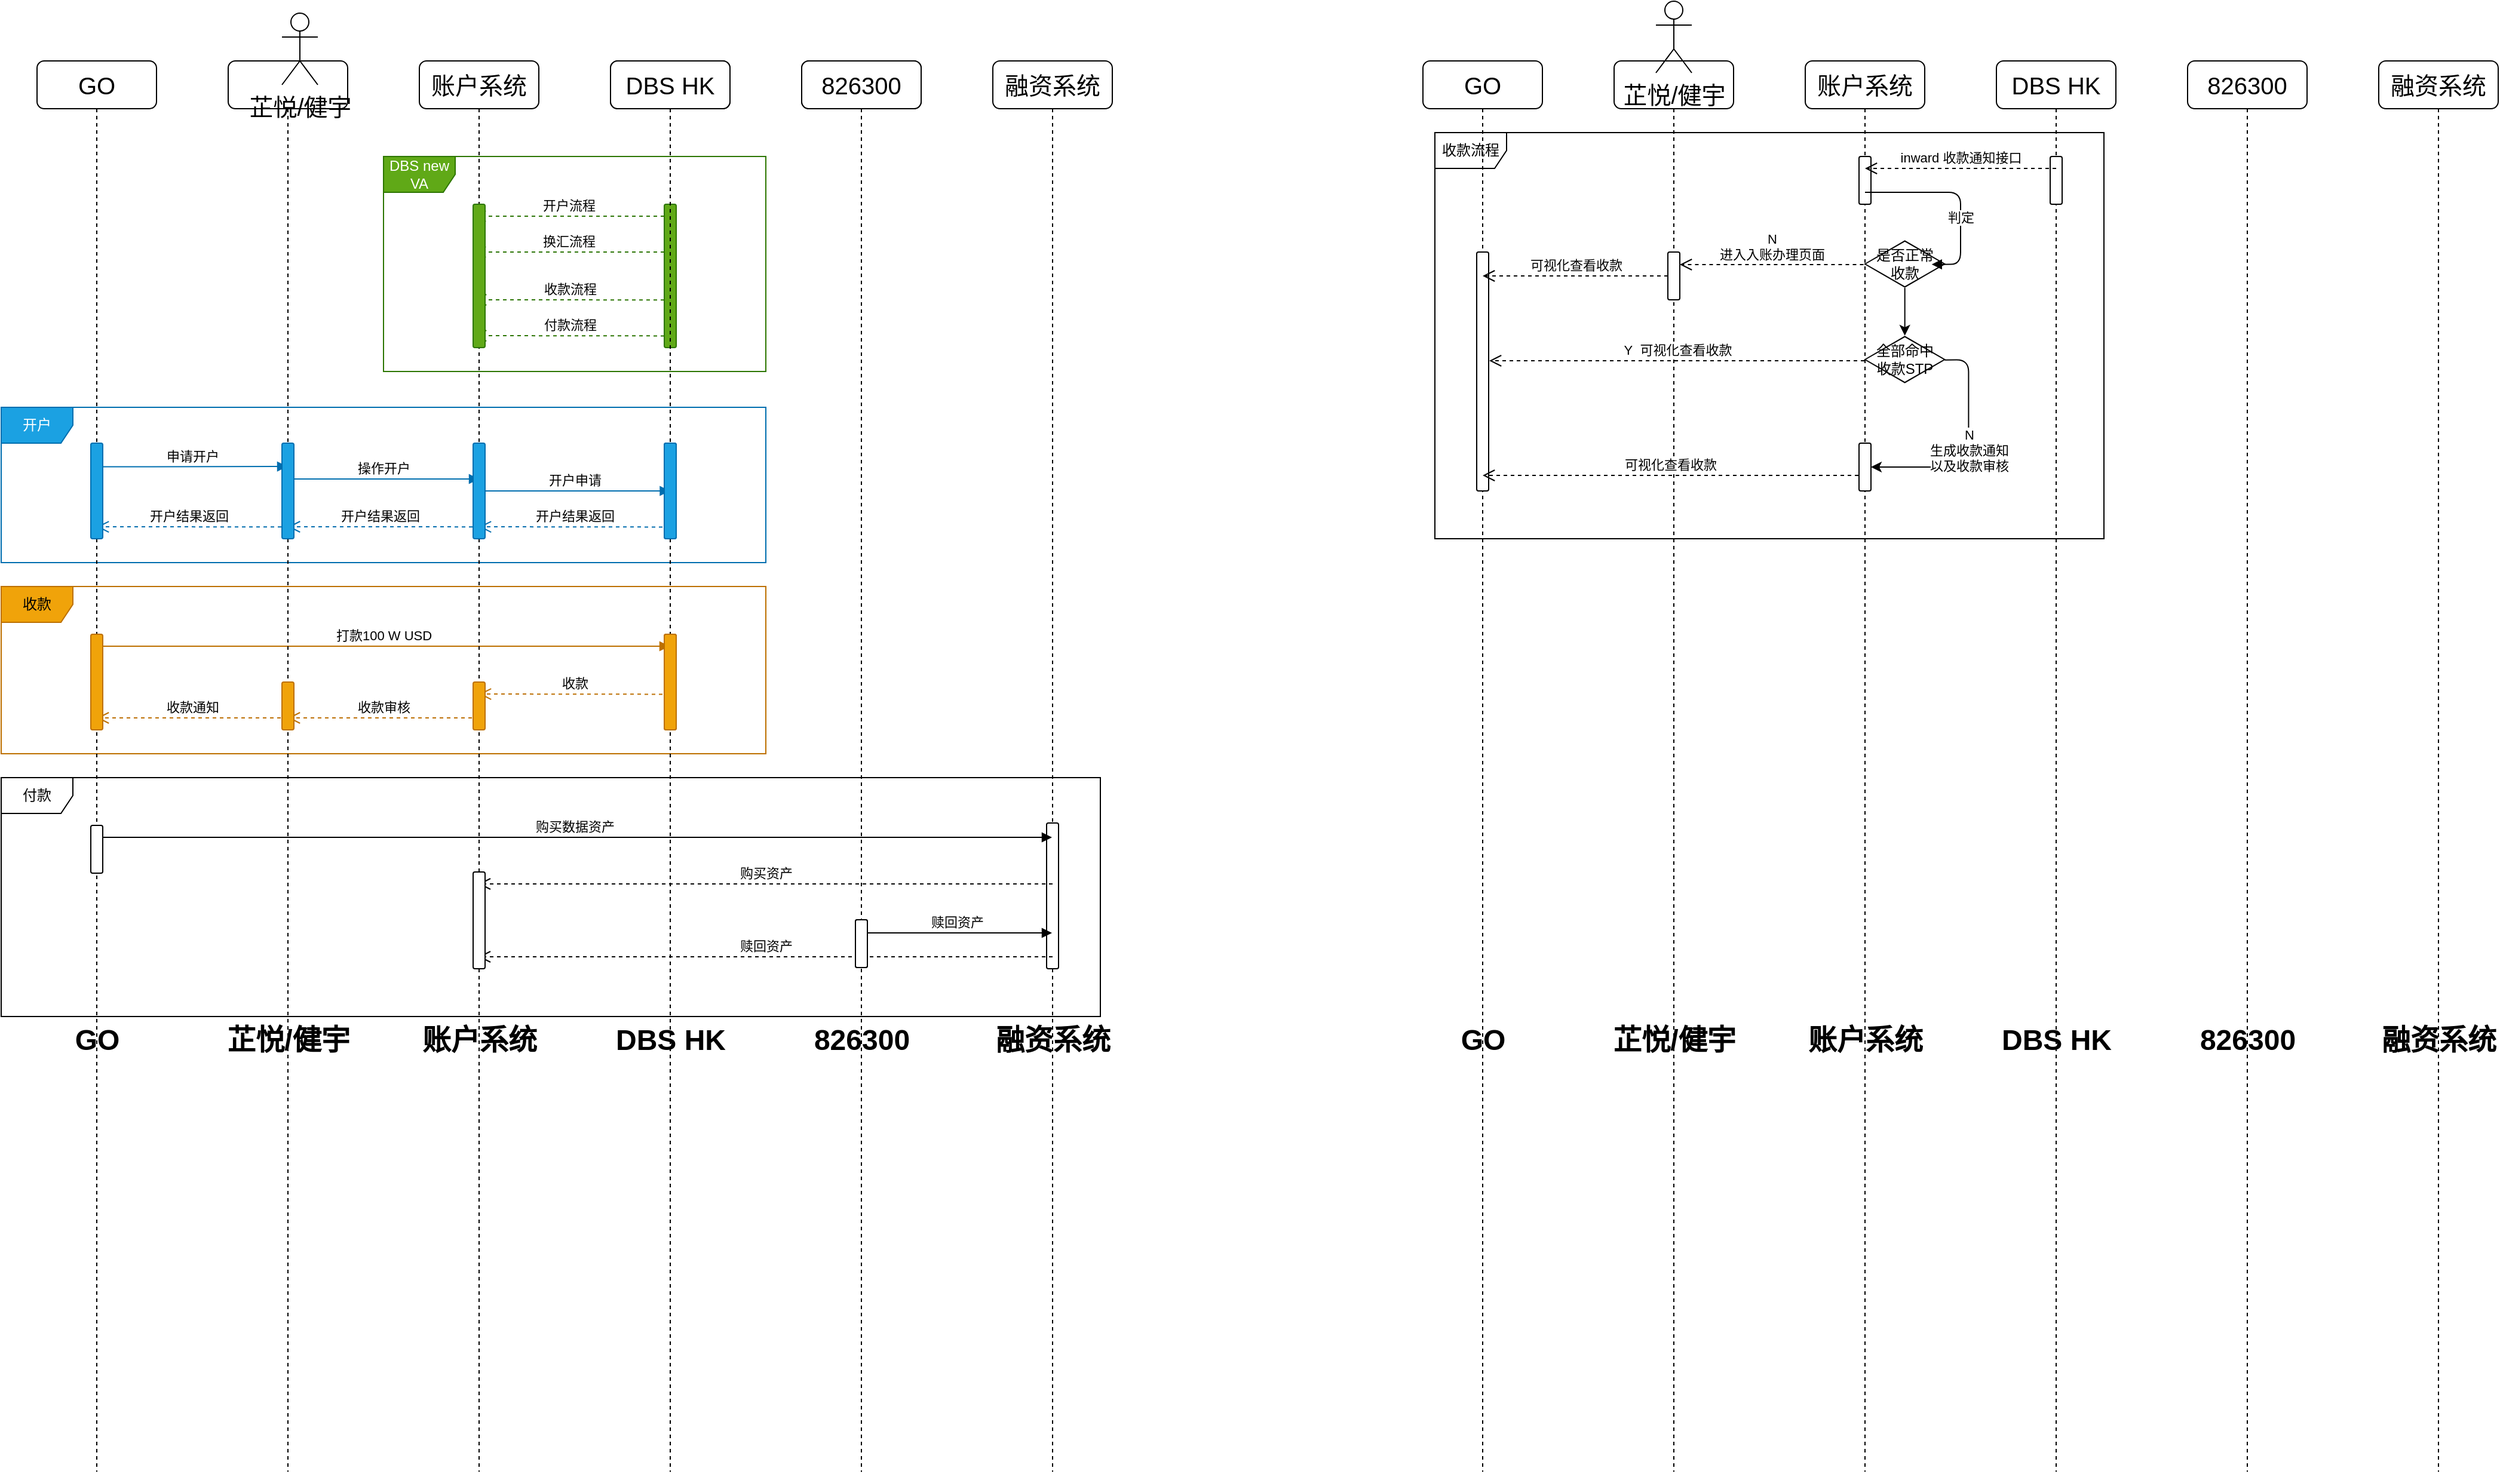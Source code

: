 <mxfile version="21.3.2" type="github">
  <diagram name="Page-1" id="2YBvvXClWsGukQMizWep">
    <mxGraphModel dx="1195" dy="673" grid="1" gridSize="10" guides="1" tooltips="1" connect="1" arrows="1" fold="1" page="1" pageScale="1" pageWidth="850" pageHeight="1100" math="0" shadow="0">
      <root>
        <mxCell id="0" />
        <mxCell id="1" parent="0" />
        <mxCell id="XJ6F1k_8K6ic9RC7Fvcj-152" value="收款流程" style="shape=umlFrame;whiteSpace=wrap;html=1;pointerEvents=0;rounded=1;" vertex="1" parent="1">
          <mxGeometry x="1280" y="140" width="560" height="340" as="geometry" />
        </mxCell>
        <mxCell id="iCU8PE95by6Qg0S7l5G6-96" value="826300" style="shape=umlLifeline;perimeter=lifelinePerimeter;whiteSpace=wrap;html=1;container=1;dropTarget=0;collapsible=0;recursiveResize=0;outlineConnect=0;portConstraint=eastwest;newEdgeStyle={&quot;edgeStyle&quot;:&quot;elbowEdgeStyle&quot;,&quot;elbow&quot;:&quot;vertical&quot;,&quot;curved&quot;:0,&quot;rounded&quot;:0};fontSize=20;rounded=1;" parent="1" vertex="1">
          <mxGeometry x="750" y="80" width="100" height="1181.1" as="geometry" />
        </mxCell>
        <mxCell id="iCU8PE95by6Qg0S7l5G6-97" value="" style="html=1;points=[];perimeter=orthogonalPerimeter;outlineConnect=0;targetShapes=umlLifeline;portConstraint=eastwest;newEdgeStyle={&quot;edgeStyle&quot;:&quot;elbowEdgeStyle&quot;,&quot;elbow&quot;:&quot;vertical&quot;,&quot;curved&quot;:0,&quot;rounded&quot;:0};rounded=1;" parent="iCU8PE95by6Qg0S7l5G6-96" vertex="1">
          <mxGeometry x="45" y="719" width="10" height="40" as="geometry" />
        </mxCell>
        <mxCell id="iCU8PE95by6Qg0S7l5G6-9" value="DBS new VA" style="shape=umlFrame;whiteSpace=wrap;html=1;pointerEvents=0;fillColor=#60a917;strokeColor=#2D7600;fontColor=#ffffff;rounded=1;" parent="1" vertex="1">
          <mxGeometry x="400" y="160" width="320" height="180" as="geometry" />
        </mxCell>
        <mxCell id="iCU8PE95by6Qg0S7l5G6-10" value="" style="html=1;points=[];perimeter=orthogonalPerimeter;outlineConnect=0;targetShapes=umlLifeline;portConstraint=eastwest;newEdgeStyle={&quot;edgeStyle&quot;:&quot;elbowEdgeStyle&quot;,&quot;elbow&quot;:&quot;vertical&quot;,&quot;curved&quot;:0,&quot;rounded&quot;:0};fillColor=#60a917;strokeColor=#2D7600;fontColor=#ffffff;rounded=1;" parent="1" vertex="1">
          <mxGeometry x="635" y="200" width="10" height="120" as="geometry" />
        </mxCell>
        <mxCell id="iCU8PE95by6Qg0S7l5G6-12" value="开户流程" style="html=1;verticalAlign=bottom;endArrow=open;dashed=1;endSize=8;edgeStyle=elbowEdgeStyle;elbow=vertical;curved=0;rounded=1;fillColor=#60a917;strokeColor=#2D7600;" parent="1" edge="1">
          <mxGeometry x="0.003" relative="1" as="geometry">
            <mxPoint x="635.0" y="210.005" as="sourcePoint" />
            <mxPoint x="475.5" y="210.1" as="targetPoint" />
            <mxPoint as="offset" />
          </mxGeometry>
        </mxCell>
        <mxCell id="iCU8PE95by6Qg0S7l5G6-13" value="收款流程" style="html=1;verticalAlign=bottom;endArrow=open;dashed=1;endSize=8;edgeStyle=elbowEdgeStyle;elbow=vertical;curved=0;rounded=1;fillColor=#60a917;strokeColor=#2D7600;" parent="1" edge="1">
          <mxGeometry x="-0.002" relative="1" as="geometry">
            <mxPoint x="635" y="280.1" as="sourcePoint" />
            <mxPoint x="476" y="280.1" as="targetPoint" />
            <mxPoint as="offset" />
          </mxGeometry>
        </mxCell>
        <mxCell id="iCU8PE95by6Qg0S7l5G6-14" value="付款流程" style="html=1;verticalAlign=bottom;endArrow=open;dashed=1;endSize=8;edgeStyle=elbowEdgeStyle;elbow=vertical;curved=0;rounded=1;fillColor=#60a917;strokeColor=#2D7600;" parent="1" edge="1">
          <mxGeometry x="-0.002" relative="1" as="geometry">
            <mxPoint x="635" y="310.2" as="sourcePoint" />
            <mxPoint x="476" y="310.2" as="targetPoint" />
            <mxPoint as="offset" />
          </mxGeometry>
        </mxCell>
        <mxCell id="iCU8PE95by6Qg0S7l5G6-16" value="换汇流程" style="html=1;verticalAlign=bottom;endArrow=open;dashed=1;endSize=8;edgeStyle=elbowEdgeStyle;elbow=vertical;curved=0;rounded=1;fillColor=#60a917;strokeColor=#2D7600;" parent="1" edge="1">
          <mxGeometry x="0.001" relative="1" as="geometry">
            <mxPoint x="635.0" y="240.005" as="sourcePoint" />
            <mxPoint x="475.5" y="240.1" as="targetPoint" />
            <mxPoint as="offset" />
          </mxGeometry>
        </mxCell>
        <mxCell id="iCU8PE95by6Qg0S7l5G6-22" value="申请开户" style="html=1;verticalAlign=bottom;endArrow=block;edgeStyle=elbowEdgeStyle;elbow=vertical;curved=0;rounded=1;fillColor=#1ba1e2;strokeColor=#006EAF;" parent="1" edge="1">
          <mxGeometry x="0.002" width="80" relative="1" as="geometry">
            <mxPoint x="160" y="419.81" as="sourcePoint" />
            <mxPoint x="319.5" y="419.556" as="targetPoint" />
            <mxPoint as="offset" />
          </mxGeometry>
        </mxCell>
        <mxCell id="iCU8PE95by6Qg0S7l5G6-23" value="操作开户" style="html=1;verticalAlign=bottom;endArrow=block;edgeStyle=elbowEdgeStyle;elbow=vertical;curved=0;rounded=1;fillColor=#1ba1e2;strokeColor=#006EAF;" parent="1" edge="1">
          <mxGeometry width="80" relative="1" as="geometry">
            <mxPoint x="320" y="430" as="sourcePoint" />
            <mxPoint x="480" y="430" as="targetPoint" />
          </mxGeometry>
        </mxCell>
        <mxCell id="iCU8PE95by6Qg0S7l5G6-26" value="开户申请" style="html=1;verticalAlign=bottom;endArrow=block;edgeStyle=elbowEdgeStyle;elbow=vertical;curved=0;rounded=1;fillColor=#1ba1e2;strokeColor=#006EAF;" parent="1" edge="1">
          <mxGeometry width="80" relative="1" as="geometry">
            <mxPoint x="480.25" y="440" as="sourcePoint" />
            <mxPoint x="639.75" y="440" as="targetPoint" />
          </mxGeometry>
        </mxCell>
        <mxCell id="iCU8PE95by6Qg0S7l5G6-27" value="开户结果返回" style="html=1;verticalAlign=bottom;endArrow=open;dashed=1;endSize=8;edgeStyle=elbowEdgeStyle;elbow=vertical;curved=0;rounded=1;fillColor=#1ba1e2;strokeColor=#006EAF;" parent="1" edge="1">
          <mxGeometry x="0.001" relative="1" as="geometry">
            <mxPoint x="639.5" y="470.222" as="sourcePoint" />
            <mxPoint x="480" y="470" as="targetPoint" />
            <mxPoint as="offset" />
          </mxGeometry>
        </mxCell>
        <mxCell id="iCU8PE95by6Qg0S7l5G6-28" value="开户结果返回" style="html=1;verticalAlign=bottom;endArrow=open;dashed=1;endSize=8;edgeStyle=elbowEdgeStyle;elbow=vertical;curved=0;rounded=1;fillColor=#1ba1e2;strokeColor=#006EAF;" parent="1" edge="1">
          <mxGeometry x="-0.001" relative="1" as="geometry">
            <mxPoint x="474.5" y="470.07" as="sourcePoint" />
            <mxPoint x="320.035" y="470.186" as="targetPoint" />
            <mxPoint as="offset" />
          </mxGeometry>
        </mxCell>
        <mxCell id="iCU8PE95by6Qg0S7l5G6-29" value="开户结果返回" style="html=1;verticalAlign=bottom;endArrow=open;dashed=1;endSize=8;edgeStyle=elbowEdgeStyle;elbow=vertical;curved=0;rounded=1;fillColor=#1ba1e2;strokeColor=#006EAF;" parent="1" edge="1">
          <mxGeometry x="-0.001" relative="1" as="geometry">
            <mxPoint x="314.5" y="470.12" as="sourcePoint" />
            <mxPoint x="160" y="470.05" as="targetPoint" />
            <mxPoint as="offset" />
          </mxGeometry>
        </mxCell>
        <mxCell id="iCU8PE95by6Qg0S7l5G6-37" value="GO" style="text;strokeColor=none;fillColor=none;html=1;fontSize=24;fontStyle=1;verticalAlign=middle;align=center;rounded=1;" parent="1" vertex="1">
          <mxGeometry x="110" y="880" width="100" height="40" as="geometry" />
        </mxCell>
        <mxCell id="iCU8PE95by6Qg0S7l5G6-38" value="芷悦/健宇" style="text;strokeColor=none;fillColor=none;html=1;fontSize=24;fontStyle=1;verticalAlign=middle;align=center;rounded=1;" parent="1" vertex="1">
          <mxGeometry x="270" y="880" width="100" height="40" as="geometry" />
        </mxCell>
        <mxCell id="iCU8PE95by6Qg0S7l5G6-39" value="账户系统" style="text;strokeColor=none;fillColor=none;html=1;fontSize=24;fontStyle=1;verticalAlign=middle;align=center;rounded=1;" parent="1" vertex="1">
          <mxGeometry x="430" y="880" width="100" height="40" as="geometry" />
        </mxCell>
        <mxCell id="iCU8PE95by6Qg0S7l5G6-40" value="DBS HK" style="text;strokeColor=none;fillColor=none;html=1;fontSize=24;fontStyle=1;verticalAlign=middle;align=center;rounded=1;" parent="1" vertex="1">
          <mxGeometry x="590" y="880" width="100" height="40" as="geometry" />
        </mxCell>
        <mxCell id="iCU8PE95by6Qg0S7l5G6-41" value="826300" style="text;strokeColor=none;fillColor=none;html=1;fontSize=24;fontStyle=1;verticalAlign=middle;align=center;rounded=1;" parent="1" vertex="1">
          <mxGeometry x="750" y="880" width="100" height="40" as="geometry" />
        </mxCell>
        <mxCell id="iCU8PE95by6Qg0S7l5G6-48" value="打款100 W USD" style="html=1;verticalAlign=bottom;endArrow=block;edgeStyle=elbowEdgeStyle;elbow=vertical;curved=0;rounded=1;fillColor=#f0a30a;strokeColor=#BD7000;" parent="1" edge="1">
          <mxGeometry width="80" relative="1" as="geometry">
            <mxPoint x="160" y="570" as="sourcePoint" />
            <mxPoint x="639.5" y="570.222" as="targetPoint" />
          </mxGeometry>
        </mxCell>
        <mxCell id="iCU8PE95by6Qg0S7l5G6-50" value="收款" style="html=1;verticalAlign=bottom;endArrow=open;dashed=1;endSize=8;edgeStyle=elbowEdgeStyle;elbow=vertical;curved=0;rounded=1;fillColor=#f0a30a;strokeColor=#BD7000;" parent="1" edge="1">
          <mxGeometry relative="1" as="geometry">
            <mxPoint x="639.5" y="610.222" as="sourcePoint" />
            <mxPoint x="480" y="610" as="targetPoint" />
          </mxGeometry>
        </mxCell>
        <mxCell id="iCU8PE95by6Qg0S7l5G6-52" value="收款审核" style="html=1;verticalAlign=bottom;endArrow=open;dashed=1;endSize=8;edgeStyle=elbowEdgeStyle;elbow=vertical;curved=0;rounded=1;fillColor=#f0a30a;strokeColor=#BD7000;" parent="1" edge="1">
          <mxGeometry relative="1" as="geometry">
            <mxPoint x="480" y="630" as="sourcePoint" />
            <mxPoint x="320" y="630" as="targetPoint" />
          </mxGeometry>
        </mxCell>
        <mxCell id="iCU8PE95by6Qg0S7l5G6-53" value="收款通知" style="html=1;verticalAlign=bottom;endArrow=open;dashed=1;endSize=8;edgeStyle=elbowEdgeStyle;elbow=vertical;curved=0;rounded=1;fillColor=#f0a30a;strokeColor=#BD7000;" parent="1" edge="1">
          <mxGeometry relative="1" as="geometry">
            <mxPoint x="320" y="630" as="sourcePoint" />
            <mxPoint x="160" y="630" as="targetPoint" />
          </mxGeometry>
        </mxCell>
        <mxCell id="iCU8PE95by6Qg0S7l5G6-57" value="融资系统" style="shape=umlLifeline;perimeter=lifelinePerimeter;whiteSpace=wrap;html=1;container=1;dropTarget=0;collapsible=0;recursiveResize=0;outlineConnect=0;portConstraint=eastwest;newEdgeStyle={&quot;edgeStyle&quot;:&quot;elbowEdgeStyle&quot;,&quot;elbow&quot;:&quot;vertical&quot;,&quot;curved&quot;:0,&quot;rounded&quot;:0};fontSize=20;rounded=1;" parent="1" vertex="1">
          <mxGeometry x="910" y="80" width="100" height="1181.1" as="geometry" />
        </mxCell>
        <mxCell id="iCU8PE95by6Qg0S7l5G6-59" value="" style="html=1;points=[];perimeter=orthogonalPerimeter;outlineConnect=0;targetShapes=umlLifeline;portConstraint=eastwest;newEdgeStyle={&quot;edgeStyle&quot;:&quot;elbowEdgeStyle&quot;,&quot;elbow&quot;:&quot;vertical&quot;,&quot;curved&quot;:0,&quot;rounded&quot;:0};rounded=1;" parent="iCU8PE95by6Qg0S7l5G6-57" vertex="1">
          <mxGeometry x="45" y="638" width="10" height="122" as="geometry" />
        </mxCell>
        <mxCell id="iCU8PE95by6Qg0S7l5G6-58" value="融资系统" style="text;strokeColor=none;fillColor=none;html=1;fontSize=24;fontStyle=1;verticalAlign=middle;align=center;rounded=1;" parent="1" vertex="1">
          <mxGeometry x="910" y="880" width="100" height="40" as="geometry" />
        </mxCell>
        <mxCell id="iCU8PE95by6Qg0S7l5G6-60" value="购买资产" style="html=1;verticalAlign=bottom;endArrow=open;dashed=1;endSize=8;edgeStyle=elbowEdgeStyle;elbow=vertical;curved=0;rounded=1;" parent="1" edge="1">
          <mxGeometry relative="1" as="geometry">
            <mxPoint x="960" y="769" as="sourcePoint" />
            <mxPoint x="479.389" y="769.222" as="targetPoint" />
          </mxGeometry>
        </mxCell>
        <mxCell id="iCU8PE95by6Qg0S7l5G6-64" value="购买数据资产" style="html=1;verticalAlign=bottom;endArrow=block;edgeStyle=elbowEdgeStyle;elbow=vertical;curved=0;rounded=1;" parent="1" edge="1">
          <mxGeometry width="80" relative="1" as="geometry">
            <mxPoint x="160" y="730" as="sourcePoint" />
            <mxPoint x="959.5" y="730.222" as="targetPoint" />
          </mxGeometry>
        </mxCell>
        <mxCell id="iCU8PE95by6Qg0S7l5G6-67" value="赎回资产" style="html=1;verticalAlign=bottom;endArrow=block;edgeStyle=elbowEdgeStyle;elbow=vertical;curved=0;rounded=1;" parent="1" edge="1">
          <mxGeometry width="80" relative="1" as="geometry">
            <mxPoint x="800" y="810" as="sourcePoint" />
            <mxPoint x="959.5" y="810.222" as="targetPoint" />
          </mxGeometry>
        </mxCell>
        <mxCell id="iCU8PE95by6Qg0S7l5G6-70" value="赎回资产" style="html=1;verticalAlign=bottom;endArrow=open;dashed=1;endSize=8;edgeStyle=elbowEdgeStyle;elbow=vertical;curved=0;rounded=1;" parent="1" edge="1">
          <mxGeometry relative="1" as="geometry">
            <mxPoint x="960" y="830" as="sourcePoint" />
            <mxPoint x="479.389" y="830.222" as="targetPoint" />
          </mxGeometry>
        </mxCell>
        <mxCell id="iCU8PE95by6Qg0S7l5G6-71" value="开户" style="shape=umlFrame;whiteSpace=wrap;html=1;pointerEvents=0;fillColor=#1ba1e2;strokeColor=#006EAF;fontColor=#ffffff;rounded=1;" parent="1" vertex="1">
          <mxGeometry x="80" y="370" width="640" height="130" as="geometry" />
        </mxCell>
        <mxCell id="iCU8PE95by6Qg0S7l5G6-73" value="收款" style="shape=umlFrame;whiteSpace=wrap;html=1;pointerEvents=0;fillColor=#f0a30a;strokeColor=#BD7000;fontColor=#000000;rounded=1;" parent="1" vertex="1">
          <mxGeometry x="80" y="520" width="640" height="140" as="geometry" />
        </mxCell>
        <mxCell id="iCU8PE95by6Qg0S7l5G6-74" value="付款" style="shape=umlFrame;whiteSpace=wrap;html=1;pointerEvents=0;rounded=1;" parent="1" vertex="1">
          <mxGeometry x="80" y="680" width="920" height="200" as="geometry" />
        </mxCell>
        <mxCell id="iCU8PE95by6Qg0S7l5G6-79" value="GO" style="shape=umlLifeline;perimeter=lifelinePerimeter;whiteSpace=wrap;html=1;container=1;dropTarget=0;collapsible=0;recursiveResize=0;outlineConnect=0;portConstraint=eastwest;newEdgeStyle={&quot;edgeStyle&quot;:&quot;elbowEdgeStyle&quot;,&quot;elbow&quot;:&quot;vertical&quot;,&quot;curved&quot;:0,&quot;rounded&quot;:0};fontSize=20;rounded=1;" parent="1" vertex="1">
          <mxGeometry x="110" y="80" width="100" height="1181.1" as="geometry" />
        </mxCell>
        <mxCell id="iCU8PE95by6Qg0S7l5G6-80" value="" style="html=1;points=[];perimeter=orthogonalPerimeter;outlineConnect=0;targetShapes=umlLifeline;portConstraint=eastwest;newEdgeStyle={&quot;edgeStyle&quot;:&quot;elbowEdgeStyle&quot;,&quot;elbow&quot;:&quot;vertical&quot;,&quot;curved&quot;:0,&quot;rounded&quot;:0};fillColor=#1ba1e2;fontColor=#ffffff;strokeColor=#006EAF;rounded=1;" parent="iCU8PE95by6Qg0S7l5G6-79" vertex="1">
          <mxGeometry x="45" y="320" width="10" height="80" as="geometry" />
        </mxCell>
        <mxCell id="iCU8PE95by6Qg0S7l5G6-81" value="" style="html=1;points=[];perimeter=orthogonalPerimeter;outlineConnect=0;targetShapes=umlLifeline;portConstraint=eastwest;newEdgeStyle={&quot;edgeStyle&quot;:&quot;elbowEdgeStyle&quot;,&quot;elbow&quot;:&quot;vertical&quot;,&quot;curved&quot;:0,&quot;rounded&quot;:0};fillColor=#f0a30a;fontColor=#000000;strokeColor=#BD7000;rounded=1;" parent="iCU8PE95by6Qg0S7l5G6-79" vertex="1">
          <mxGeometry x="45" y="480" width="10" height="80" as="geometry" />
        </mxCell>
        <mxCell id="iCU8PE95by6Qg0S7l5G6-82" value="" style="html=1;points=[];perimeter=orthogonalPerimeter;outlineConnect=0;targetShapes=umlLifeline;portConstraint=eastwest;newEdgeStyle={&quot;edgeStyle&quot;:&quot;elbowEdgeStyle&quot;,&quot;elbow&quot;:&quot;vertical&quot;,&quot;curved&quot;:0,&quot;rounded&quot;:0};rounded=1;" parent="iCU8PE95by6Qg0S7l5G6-79" vertex="1">
          <mxGeometry x="45" y="640" width="10" height="40" as="geometry" />
        </mxCell>
        <mxCell id="iCU8PE95by6Qg0S7l5G6-83" value="" style="shape=umlLifeline;perimeter=lifelinePerimeter;whiteSpace=wrap;html=1;container=1;dropTarget=0;collapsible=0;recursiveResize=0;outlineConnect=0;portConstraint=eastwest;newEdgeStyle={&quot;edgeStyle&quot;:&quot;elbowEdgeStyle&quot;,&quot;elbow&quot;:&quot;vertical&quot;,&quot;curved&quot;:0,&quot;rounded&quot;:0};fontSize=20;rounded=1;" parent="1" vertex="1">
          <mxGeometry x="270" y="80" width="100" height="1181.1" as="geometry" />
        </mxCell>
        <mxCell id="iCU8PE95by6Qg0S7l5G6-84" value="" style="html=1;points=[];perimeter=orthogonalPerimeter;outlineConnect=0;targetShapes=umlLifeline;portConstraint=eastwest;newEdgeStyle={&quot;edgeStyle&quot;:&quot;elbowEdgeStyle&quot;,&quot;elbow&quot;:&quot;vertical&quot;,&quot;curved&quot;:0,&quot;rounded&quot;:0};fillColor=#1ba1e2;fontColor=#ffffff;strokeColor=#006EAF;rounded=1;" parent="iCU8PE95by6Qg0S7l5G6-83" vertex="1">
          <mxGeometry x="45" y="320" width="10" height="80" as="geometry" />
        </mxCell>
        <mxCell id="iCU8PE95by6Qg0S7l5G6-85" value="" style="html=1;points=[];perimeter=orthogonalPerimeter;outlineConnect=0;targetShapes=umlLifeline;portConstraint=eastwest;newEdgeStyle={&quot;edgeStyle&quot;:&quot;elbowEdgeStyle&quot;,&quot;elbow&quot;:&quot;vertical&quot;,&quot;curved&quot;:0,&quot;rounded&quot;:0};fillColor=#f0a30a;fontColor=#000000;strokeColor=#BD7000;rounded=1;" parent="iCU8PE95by6Qg0S7l5G6-83" vertex="1">
          <mxGeometry x="45" y="520" width="10" height="40" as="geometry" />
        </mxCell>
        <mxCell id="iCU8PE95by6Qg0S7l5G6-86" value="账户系统" style="shape=umlLifeline;perimeter=lifelinePerimeter;whiteSpace=wrap;html=1;container=1;dropTarget=0;collapsible=0;recursiveResize=0;outlineConnect=0;portConstraint=eastwest;newEdgeStyle={&quot;edgeStyle&quot;:&quot;elbowEdgeStyle&quot;,&quot;elbow&quot;:&quot;vertical&quot;,&quot;curved&quot;:0,&quot;rounded&quot;:0};fontSize=20;rounded=1;" parent="1" vertex="1">
          <mxGeometry x="430" y="80" width="100" height="1181.1" as="geometry" />
        </mxCell>
        <mxCell id="iCU8PE95by6Qg0S7l5G6-87" value="" style="html=1;points=[];perimeter=orthogonalPerimeter;outlineConnect=0;targetShapes=umlLifeline;portConstraint=eastwest;newEdgeStyle={&quot;edgeStyle&quot;:&quot;elbowEdgeStyle&quot;,&quot;elbow&quot;:&quot;vertical&quot;,&quot;curved&quot;:0,&quot;rounded&quot;:0};fillColor=#60a917;strokeColor=#2D7600;fontColor=#ffffff;rounded=1;" parent="iCU8PE95by6Qg0S7l5G6-86" vertex="1">
          <mxGeometry x="45" y="120" width="10" height="120" as="geometry" />
        </mxCell>
        <mxCell id="iCU8PE95by6Qg0S7l5G6-88" value="" style="html=1;points=[];perimeter=orthogonalPerimeter;outlineConnect=0;targetShapes=umlLifeline;portConstraint=eastwest;newEdgeStyle={&quot;edgeStyle&quot;:&quot;elbowEdgeStyle&quot;,&quot;elbow&quot;:&quot;vertical&quot;,&quot;curved&quot;:0,&quot;rounded&quot;:0};fillColor=#1ba1e2;fontColor=#ffffff;strokeColor=#006EAF;rounded=1;" parent="iCU8PE95by6Qg0S7l5G6-86" vertex="1">
          <mxGeometry x="45" y="320" width="10" height="80" as="geometry" />
        </mxCell>
        <mxCell id="iCU8PE95by6Qg0S7l5G6-89" value="" style="html=1;points=[];perimeter=orthogonalPerimeter;outlineConnect=0;targetShapes=umlLifeline;portConstraint=eastwest;newEdgeStyle={&quot;edgeStyle&quot;:&quot;elbowEdgeStyle&quot;,&quot;elbow&quot;:&quot;vertical&quot;,&quot;curved&quot;:0,&quot;rounded&quot;:0};fillColor=#f0a30a;fontColor=#000000;strokeColor=#BD7000;rounded=1;" parent="iCU8PE95by6Qg0S7l5G6-86" vertex="1">
          <mxGeometry x="45" y="520" width="10" height="40" as="geometry" />
        </mxCell>
        <mxCell id="iCU8PE95by6Qg0S7l5G6-90" value="" style="html=1;points=[];perimeter=orthogonalPerimeter;outlineConnect=0;targetShapes=umlLifeline;portConstraint=eastwest;newEdgeStyle={&quot;edgeStyle&quot;:&quot;elbowEdgeStyle&quot;,&quot;elbow&quot;:&quot;vertical&quot;,&quot;curved&quot;:0,&quot;rounded&quot;:0};rounded=1;" parent="iCU8PE95by6Qg0S7l5G6-86" vertex="1">
          <mxGeometry x="45" y="679" width="10" height="81" as="geometry" />
        </mxCell>
        <mxCell id="iCU8PE95by6Qg0S7l5G6-91" value="DBS HK" style="shape=umlLifeline;perimeter=lifelinePerimeter;whiteSpace=wrap;html=1;container=1;dropTarget=0;collapsible=0;recursiveResize=0;outlineConnect=0;portConstraint=eastwest;newEdgeStyle={&quot;edgeStyle&quot;:&quot;elbowEdgeStyle&quot;,&quot;elbow&quot;:&quot;vertical&quot;,&quot;curved&quot;:0,&quot;rounded&quot;:0};fontSize=20;rounded=1;" parent="1" vertex="1">
          <mxGeometry x="590" y="80" width="100" height="1181.1" as="geometry" />
        </mxCell>
        <mxCell id="iCU8PE95by6Qg0S7l5G6-92" value="" style="html=1;points=[];perimeter=orthogonalPerimeter;outlineConnect=0;targetShapes=umlLifeline;portConstraint=eastwest;newEdgeStyle={&quot;edgeStyle&quot;:&quot;elbowEdgeStyle&quot;,&quot;elbow&quot;:&quot;vertical&quot;,&quot;curved&quot;:0,&quot;rounded&quot;:0};fillColor=#1ba1e2;fontColor=#ffffff;strokeColor=#006EAF;rounded=1;" parent="iCU8PE95by6Qg0S7l5G6-91" vertex="1">
          <mxGeometry x="45" y="320" width="10" height="80" as="geometry" />
        </mxCell>
        <mxCell id="iCU8PE95by6Qg0S7l5G6-93" value="" style="html=1;points=[];perimeter=orthogonalPerimeter;outlineConnect=0;targetShapes=umlLifeline;portConstraint=eastwest;newEdgeStyle={&quot;edgeStyle&quot;:&quot;elbowEdgeStyle&quot;,&quot;elbow&quot;:&quot;vertical&quot;,&quot;curved&quot;:0,&quot;rounded&quot;:0};fillColor=#f0a30a;fontColor=#000000;strokeColor=#BD7000;rounded=1;" parent="iCU8PE95by6Qg0S7l5G6-91" vertex="1">
          <mxGeometry x="45" y="480" width="10" height="80" as="geometry" />
        </mxCell>
        <mxCell id="iCU8PE95by6Qg0S7l5G6-94" value="826300" style="shape=umlLifeline;perimeter=lifelinePerimeter;whiteSpace=wrap;html=1;container=1;dropTarget=0;collapsible=0;recursiveResize=0;outlineConnect=0;portConstraint=eastwest;newEdgeStyle={&quot;edgeStyle&quot;:&quot;elbowEdgeStyle&quot;,&quot;elbow&quot;:&quot;vertical&quot;,&quot;curved&quot;:0,&quot;rounded&quot;:0};fontSize=20;rounded=1;" parent="1" vertex="1">
          <mxGeometry x="750" y="80" width="100" height="1181.1" as="geometry" />
        </mxCell>
        <mxCell id="iCU8PE95by6Qg0S7l5G6-95" value="" style="html=1;points=[];perimeter=orthogonalPerimeter;outlineConnect=0;targetShapes=umlLifeline;portConstraint=eastwest;newEdgeStyle={&quot;edgeStyle&quot;:&quot;elbowEdgeStyle&quot;,&quot;elbow&quot;:&quot;vertical&quot;,&quot;curved&quot;:0,&quot;rounded&quot;:0};rounded=1;" parent="iCU8PE95by6Qg0S7l5G6-94" vertex="1">
          <mxGeometry x="45" y="719" width="10" height="40" as="geometry" />
        </mxCell>
        <mxCell id="iCU8PE95by6Qg0S7l5G6-98" value="DBS HK" style="shape=umlLifeline;perimeter=lifelinePerimeter;whiteSpace=wrap;html=1;container=1;dropTarget=0;collapsible=0;recursiveResize=0;outlineConnect=0;portConstraint=eastwest;newEdgeStyle={&quot;edgeStyle&quot;:&quot;elbowEdgeStyle&quot;,&quot;elbow&quot;:&quot;vertical&quot;,&quot;curved&quot;:0,&quot;rounded&quot;:0};fontSize=20;rounded=1;" parent="1" vertex="1">
          <mxGeometry x="590" y="80" width="100" height="1181.1" as="geometry" />
        </mxCell>
        <mxCell id="iCU8PE95by6Qg0S7l5G6-99" value="" style="html=1;points=[];perimeter=orthogonalPerimeter;outlineConnect=0;targetShapes=umlLifeline;portConstraint=eastwest;newEdgeStyle={&quot;edgeStyle&quot;:&quot;elbowEdgeStyle&quot;,&quot;elbow&quot;:&quot;vertical&quot;,&quot;curved&quot;:0,&quot;rounded&quot;:0};fillColor=#1ba1e2;fontColor=#ffffff;strokeColor=#006EAF;rounded=1;" parent="iCU8PE95by6Qg0S7l5G6-98" vertex="1">
          <mxGeometry x="45" y="320" width="10" height="80" as="geometry" />
        </mxCell>
        <mxCell id="iCU8PE95by6Qg0S7l5G6-100" value="" style="html=1;points=[];perimeter=orthogonalPerimeter;outlineConnect=0;targetShapes=umlLifeline;portConstraint=eastwest;newEdgeStyle={&quot;edgeStyle&quot;:&quot;elbowEdgeStyle&quot;,&quot;elbow&quot;:&quot;vertical&quot;,&quot;curved&quot;:0,&quot;rounded&quot;:0};fillColor=#f0a30a;fontColor=#000000;strokeColor=#BD7000;rounded=1;" parent="iCU8PE95by6Qg0S7l5G6-98" vertex="1">
          <mxGeometry x="45" y="480" width="10" height="80" as="geometry" />
        </mxCell>
        <mxCell id="XJ6F1k_8K6ic9RC7Fvcj-105" value="融资系统" style="shape=umlLifeline;perimeter=lifelinePerimeter;whiteSpace=wrap;html=1;container=1;dropTarget=0;collapsible=0;recursiveResize=0;outlineConnect=0;portConstraint=eastwest;newEdgeStyle={&quot;edgeStyle&quot;:&quot;elbowEdgeStyle&quot;,&quot;elbow&quot;:&quot;vertical&quot;,&quot;curved&quot;:0,&quot;rounded&quot;:0};fontSize=20;rounded=1;" vertex="1" parent="1">
          <mxGeometry x="2070" y="80" width="100" height="1181.1" as="geometry" />
        </mxCell>
        <mxCell id="XJ6F1k_8K6ic9RC7Fvcj-107" value="GO" style="shape=umlLifeline;perimeter=lifelinePerimeter;whiteSpace=wrap;html=1;container=1;dropTarget=0;collapsible=0;recursiveResize=0;outlineConnect=0;portConstraint=eastwest;newEdgeStyle={&quot;edgeStyle&quot;:&quot;elbowEdgeStyle&quot;,&quot;elbow&quot;:&quot;vertical&quot;,&quot;curved&quot;:0,&quot;rounded&quot;:0};fontSize=20;rounded=1;" vertex="1" parent="1">
          <mxGeometry x="1270" y="80" width="100" height="1181.1" as="geometry" />
        </mxCell>
        <mxCell id="XJ6F1k_8K6ic9RC7Fvcj-145" value="" style="html=1;points=[];perimeter=orthogonalPerimeter;outlineConnect=0;targetShapes=umlLifeline;portConstraint=eastwest;newEdgeStyle={&quot;edgeStyle&quot;:&quot;elbowEdgeStyle&quot;,&quot;elbow&quot;:&quot;vertical&quot;,&quot;curved&quot;:0,&quot;rounded&quot;:0};rounded=1;" vertex="1" parent="XJ6F1k_8K6ic9RC7Fvcj-107">
          <mxGeometry x="45" y="160" width="10" height="200" as="geometry" />
        </mxCell>
        <mxCell id="XJ6F1k_8K6ic9RC7Fvcj-111" value="" style="shape=umlLifeline;perimeter=lifelinePerimeter;whiteSpace=wrap;html=1;container=1;dropTarget=0;collapsible=0;recursiveResize=0;outlineConnect=0;portConstraint=eastwest;newEdgeStyle={&quot;edgeStyle&quot;:&quot;elbowEdgeStyle&quot;,&quot;elbow&quot;:&quot;vertical&quot;,&quot;curved&quot;:0,&quot;rounded&quot;:0};fontSize=20;rounded=1;" vertex="1" parent="1">
          <mxGeometry x="1430" y="80" width="100" height="1181.1" as="geometry" />
        </mxCell>
        <mxCell id="XJ6F1k_8K6ic9RC7Fvcj-143" value="" style="html=1;points=[];perimeter=orthogonalPerimeter;outlineConnect=0;targetShapes=umlLifeline;portConstraint=eastwest;newEdgeStyle={&quot;edgeStyle&quot;:&quot;elbowEdgeStyle&quot;,&quot;elbow&quot;:&quot;vertical&quot;,&quot;curved&quot;:0,&quot;rounded&quot;:0};rounded=1;" vertex="1" parent="XJ6F1k_8K6ic9RC7Fvcj-111">
          <mxGeometry x="45" y="160" width="10" height="40" as="geometry" />
        </mxCell>
        <mxCell id="XJ6F1k_8K6ic9RC7Fvcj-114" value="账户系统" style="shape=umlLifeline;perimeter=lifelinePerimeter;whiteSpace=wrap;html=1;container=1;dropTarget=0;collapsible=0;recursiveResize=0;outlineConnect=0;portConstraint=eastwest;newEdgeStyle={&quot;edgeStyle&quot;:&quot;elbowEdgeStyle&quot;,&quot;elbow&quot;:&quot;vertical&quot;,&quot;curved&quot;:0,&quot;rounded&quot;:0};fontSize=20;rounded=1;" vertex="1" parent="1">
          <mxGeometry x="1590" y="80" width="100" height="1181.1" as="geometry" />
        </mxCell>
        <mxCell id="XJ6F1k_8K6ic9RC7Fvcj-132" value="" style="html=1;points=[];perimeter=orthogonalPerimeter;outlineConnect=0;targetShapes=umlLifeline;portConstraint=eastwest;newEdgeStyle={&quot;edgeStyle&quot;:&quot;elbowEdgeStyle&quot;,&quot;elbow&quot;:&quot;vertical&quot;,&quot;curved&quot;:0,&quot;rounded&quot;:0};rounded=1;" vertex="1" parent="XJ6F1k_8K6ic9RC7Fvcj-114">
          <mxGeometry x="45" y="80" width="10" height="40" as="geometry" />
        </mxCell>
        <mxCell id="XJ6F1k_8K6ic9RC7Fvcj-138" value="" style="html=1;points=[];perimeter=orthogonalPerimeter;outlineConnect=0;targetShapes=umlLifeline;portConstraint=eastwest;newEdgeStyle={&quot;edgeStyle&quot;:&quot;elbowEdgeStyle&quot;,&quot;elbow&quot;:&quot;vertical&quot;,&quot;curved&quot;:0,&quot;rounded&quot;:0};rounded=1;" vertex="1" parent="XJ6F1k_8K6ic9RC7Fvcj-114">
          <mxGeometry x="45" y="320" width="10" height="40" as="geometry" />
        </mxCell>
        <mxCell id="XJ6F1k_8K6ic9RC7Fvcj-119" value="826300" style="shape=umlLifeline;perimeter=lifelinePerimeter;whiteSpace=wrap;html=1;container=1;dropTarget=0;collapsible=0;recursiveResize=0;outlineConnect=0;portConstraint=eastwest;newEdgeStyle={&quot;edgeStyle&quot;:&quot;elbowEdgeStyle&quot;,&quot;elbow&quot;:&quot;vertical&quot;,&quot;curved&quot;:0,&quot;rounded&quot;:0};fontSize=20;rounded=1;" vertex="1" parent="1">
          <mxGeometry x="1910" y="80" width="100" height="1181.1" as="geometry" />
        </mxCell>
        <mxCell id="XJ6F1k_8K6ic9RC7Fvcj-121" value="DBS HK" style="shape=umlLifeline;perimeter=lifelinePerimeter;whiteSpace=wrap;html=1;container=1;dropTarget=0;collapsible=0;recursiveResize=0;outlineConnect=0;portConstraint=eastwest;newEdgeStyle={&quot;edgeStyle&quot;:&quot;elbowEdgeStyle&quot;,&quot;elbow&quot;:&quot;vertical&quot;,&quot;curved&quot;:0,&quot;rounded&quot;:0};fontSize=20;rounded=1;" vertex="1" parent="1">
          <mxGeometry x="1750" y="80" width="100" height="1181.1" as="geometry" />
        </mxCell>
        <mxCell id="XJ6F1k_8K6ic9RC7Fvcj-131" value="" style="html=1;points=[];perimeter=orthogonalPerimeter;outlineConnect=0;targetShapes=umlLifeline;portConstraint=eastwest;newEdgeStyle={&quot;edgeStyle&quot;:&quot;elbowEdgeStyle&quot;,&quot;elbow&quot;:&quot;vertical&quot;,&quot;curved&quot;:0,&quot;rounded&quot;:0};rounded=1;" vertex="1" parent="XJ6F1k_8K6ic9RC7Fvcj-121">
          <mxGeometry x="45" y="80" width="10" height="40" as="geometry" />
        </mxCell>
        <mxCell id="XJ6F1k_8K6ic9RC7Fvcj-124" value="芷悦/健宇" style="shape=umlActor;verticalLabelPosition=bottom;verticalAlign=top;html=1;fontSize=20;rounded=1;" vertex="1" parent="1">
          <mxGeometry x="315" y="40" width="30" height="60" as="geometry" />
        </mxCell>
        <mxCell id="iCU8PE95by6Qg0S7l5G6-8" value="芷悦/健宇" style="shape=umlActor;verticalLabelPosition=bottom;verticalAlign=top;html=1;fontSize=20;rounded=1;" parent="1" vertex="1">
          <mxGeometry x="1465" y="30" width="30" height="60" as="geometry" />
        </mxCell>
        <mxCell id="XJ6F1k_8K6ic9RC7Fvcj-125" value="GO" style="text;strokeColor=none;fillColor=none;html=1;fontSize=24;fontStyle=1;verticalAlign=middle;align=center;rounded=1;" vertex="1" parent="1">
          <mxGeometry x="1270" y="880" width="100" height="40" as="geometry" />
        </mxCell>
        <mxCell id="XJ6F1k_8K6ic9RC7Fvcj-126" value="芷悦/健宇" style="text;strokeColor=none;fillColor=none;html=1;fontSize=24;fontStyle=1;verticalAlign=middle;align=center;rounded=1;" vertex="1" parent="1">
          <mxGeometry x="1430" y="880" width="100" height="40" as="geometry" />
        </mxCell>
        <mxCell id="XJ6F1k_8K6ic9RC7Fvcj-127" value="账户系统" style="text;strokeColor=none;fillColor=none;html=1;fontSize=24;fontStyle=1;verticalAlign=middle;align=center;rounded=1;" vertex="1" parent="1">
          <mxGeometry x="1590" y="880" width="100" height="40" as="geometry" />
        </mxCell>
        <mxCell id="XJ6F1k_8K6ic9RC7Fvcj-128" value="DBS HK" style="text;strokeColor=none;fillColor=none;html=1;fontSize=24;fontStyle=1;verticalAlign=middle;align=center;rounded=1;" vertex="1" parent="1">
          <mxGeometry x="1750" y="880" width="100" height="40" as="geometry" />
        </mxCell>
        <mxCell id="XJ6F1k_8K6ic9RC7Fvcj-129" value="826300" style="text;strokeColor=none;fillColor=none;html=1;fontSize=24;fontStyle=1;verticalAlign=middle;align=center;rounded=1;" vertex="1" parent="1">
          <mxGeometry x="1910" y="880" width="100" height="40" as="geometry" />
        </mxCell>
        <mxCell id="XJ6F1k_8K6ic9RC7Fvcj-130" value="融资系统" style="text;strokeColor=none;fillColor=none;html=1;fontSize=24;fontStyle=1;verticalAlign=middle;align=center;rounded=1;" vertex="1" parent="1">
          <mxGeometry x="2070" y="880" width="100" height="40" as="geometry" />
        </mxCell>
        <mxCell id="XJ6F1k_8K6ic9RC7Fvcj-133" value="inward 收款通知接口" style="html=1;verticalAlign=bottom;endArrow=open;dashed=1;endSize=8;edgeStyle=elbowEdgeStyle;elbow=vertical;curved=0;rounded=1;" edge="1" parent="1" target="XJ6F1k_8K6ic9RC7Fvcj-114">
          <mxGeometry relative="1" as="geometry">
            <mxPoint x="1800" y="170" as="sourcePoint" />
            <mxPoint x="1720" y="170" as="targetPoint" />
          </mxGeometry>
        </mxCell>
        <mxCell id="XJ6F1k_8K6ic9RC7Fvcj-149" value="" style="edgeStyle=orthogonalEdgeStyle;rounded=1;orthogonalLoop=1;jettySize=auto;html=1;" edge="1" parent="1" source="XJ6F1k_8K6ic9RC7Fvcj-140" target="XJ6F1k_8K6ic9RC7Fvcj-148">
          <mxGeometry relative="1" as="geometry" />
        </mxCell>
        <mxCell id="XJ6F1k_8K6ic9RC7Fvcj-140" value="是否正常&lt;br&gt;收款" style="html=1;whiteSpace=wrap;aspect=fixed;shape=isoRectangle;rounded=1;" vertex="1" parent="1">
          <mxGeometry x="1640.0" y="230" width="66.66" height="40" as="geometry" />
        </mxCell>
        <mxCell id="XJ6F1k_8K6ic9RC7Fvcj-141" value="判定" style="html=1;verticalAlign=bottom;endArrow=block;edgeStyle=orthogonalEdgeStyle;elbow=vertical;rounded=1;entryX=0.838;entryY=0.508;entryDx=0;entryDy=0;entryPerimeter=0;" edge="1" parent="1" target="XJ6F1k_8K6ic9RC7Fvcj-140">
          <mxGeometry x="0.338" width="80" relative="1" as="geometry">
            <mxPoint x="1640" y="190" as="sourcePoint" />
            <mxPoint x="1710" y="250" as="targetPoint" />
            <Array as="points">
              <mxPoint x="1720" y="190" />
              <mxPoint x="1720" y="250" />
            </Array>
            <mxPoint as="offset" />
          </mxGeometry>
        </mxCell>
        <mxCell id="XJ6F1k_8K6ic9RC7Fvcj-144" value="N&lt;br&gt;进入入账办理页面" style="html=1;verticalAlign=bottom;endArrow=open;dashed=1;endSize=8;edgeStyle=elbowEdgeStyle;elbow=vertical;curved=0;rounded=1;exitX=-0.019;exitY=0.514;exitDx=0;exitDy=0;exitPerimeter=0;" edge="1" parent="1" source="XJ6F1k_8K6ic9RC7Fvcj-140" target="XJ6F1k_8K6ic9RC7Fvcj-143">
          <mxGeometry relative="1" as="geometry">
            <mxPoint x="1570" y="250" as="sourcePoint" />
            <mxPoint x="1490" y="250" as="targetPoint" />
            <Array as="points" />
          </mxGeometry>
        </mxCell>
        <mxCell id="XJ6F1k_8K6ic9RC7Fvcj-146" value="可视化查看收款" style="html=1;verticalAlign=bottom;endArrow=open;dashed=1;endSize=8;edgeStyle=elbowEdgeStyle;elbow=vertical;curved=0;rounded=0;" edge="1" parent="1">
          <mxGeometry relative="1" as="geometry">
            <mxPoint x="1634.5" y="427" as="sourcePoint" />
            <mxPoint x="1320" y="427.238" as="targetPoint" />
            <Array as="points">
              <mxPoint x="1635" y="427" />
            </Array>
          </mxGeometry>
        </mxCell>
        <mxCell id="XJ6F1k_8K6ic9RC7Fvcj-147" value="可视化查看收款" style="html=1;verticalAlign=bottom;endArrow=open;dashed=1;endSize=8;edgeStyle=elbowEdgeStyle;elbow=vertical;curved=0;rounded=0;" edge="1" parent="1" source="XJ6F1k_8K6ic9RC7Fvcj-143">
          <mxGeometry relative="1" as="geometry">
            <mxPoint x="1470" y="260" as="sourcePoint" />
            <mxPoint x="1320" y="260" as="targetPoint" />
          </mxGeometry>
        </mxCell>
        <mxCell id="XJ6F1k_8K6ic9RC7Fvcj-150" value="&lt;span style=&quot;text-align: left;&quot;&gt;N&lt;/span&gt;&lt;br&gt;&lt;span style=&quot;color: rgb(0, 0, 0); font-family: Helvetica; font-size: 11px; font-style: normal; font-variant-ligatures: normal; font-variant-caps: normal; font-weight: 400; letter-spacing: normal; orphans: 2; text-align: left; text-indent: 0px; text-transform: none; widows: 2; word-spacing: 0px; -webkit-text-stroke-width: 0px; background-color: rgb(255, 255, 255); text-decoration-thickness: initial; text-decoration-style: initial; text-decoration-color: initial; float: none; display: inline !important;&quot;&gt;生成收款通知&lt;/span&gt;&lt;br style=&quot;border-color: var(--border-color); color: rgb(0, 0, 0); font-family: Helvetica; font-size: 11px; font-style: normal; font-variant-ligatures: normal; font-variant-caps: normal; font-weight: 400; letter-spacing: normal; orphans: 2; text-align: left; text-indent: 0px; text-transform: none; widows: 2; word-spacing: 0px; -webkit-text-stroke-width: 0px; text-decoration-thickness: initial; text-decoration-style: initial; text-decoration-color: initial;&quot;&gt;&lt;span style=&quot;color: rgb(0, 0, 0); font-family: Helvetica; font-size: 11px; font-style: normal; font-variant-ligatures: normal; font-variant-caps: normal; font-weight: 400; letter-spacing: normal; orphans: 2; text-align: left; text-indent: 0px; text-transform: none; widows: 2; word-spacing: 0px; -webkit-text-stroke-width: 0px; background-color: rgb(255, 255, 255); text-decoration-thickness: initial; text-decoration-style: initial; text-decoration-color: initial; float: none; display: inline !important;&quot;&gt;以及收款审核&lt;/span&gt;" style="edgeStyle=orthogonalEdgeStyle;rounded=1;orthogonalLoop=1;jettySize=auto;html=1;exitX=1;exitY=0.508;exitDx=0;exitDy=0;exitPerimeter=0;" edge="1" parent="1" source="XJ6F1k_8K6ic9RC7Fvcj-148" target="XJ6F1k_8K6ic9RC7Fvcj-138">
          <mxGeometry x="0.002" relative="1" as="geometry">
            <mxPoint as="offset" />
          </mxGeometry>
        </mxCell>
        <mxCell id="XJ6F1k_8K6ic9RC7Fvcj-148" value="全部命中&lt;br&gt;收款STP" style="html=1;whiteSpace=wrap;aspect=fixed;shape=isoRectangle;rounded=1;" vertex="1" parent="1">
          <mxGeometry x="1640.0" y="310" width="66.66" height="40" as="geometry" />
        </mxCell>
        <mxCell id="XJ6F1k_8K6ic9RC7Fvcj-151" value="Y&amp;nbsp; 可视化查看收款" style="html=1;verticalAlign=bottom;endArrow=open;dashed=1;endSize=8;edgeStyle=elbowEdgeStyle;elbow=vertical;curved=0;rounded=0;" edge="1" parent="1">
          <mxGeometry relative="1" as="geometry">
            <mxPoint x="1639.5" y="331" as="sourcePoint" />
            <mxPoint x="1325.5" y="331.238" as="targetPoint" />
            <Array as="points">
              <mxPoint x="1640.5" y="331" />
            </Array>
          </mxGeometry>
        </mxCell>
      </root>
    </mxGraphModel>
  </diagram>
</mxfile>
